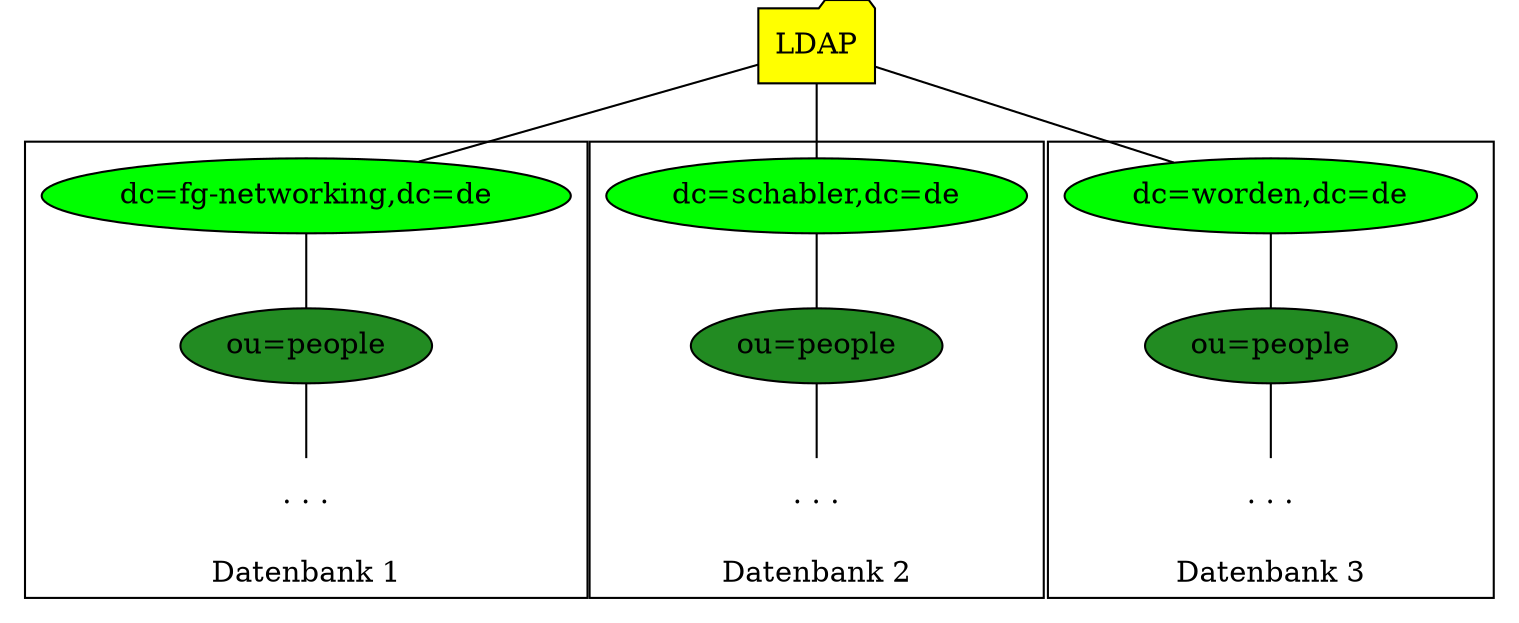 graph G {
  compbound=true;
  subgraph cluster_fgn{
  fgn [label="dc=fg-networking,dc=de", style="filled", fillcolor="green", width=2.75];
  people1 [label="ou=people", style="filled", fillcolor="forestgreen"];
  fgnpe [label=". . .", shape="plaintext"];
  label="Datenbank 1";
  labelloc=b;
}
  subgraph cluster_schabler{
  schabler [label="dc=schabler,dc=de", style="filled", fillcolor="green", width=2.75];
  people2 [label="ou=people", style="filled", fillcolor="forestgreen"];
  schabpe [label=". . .", shape="plaintext"];
  label="Datenbank 2";
  labelloc=b;
}
  subgraph cluster_worden{
  worden [label="dc=worden,dc=de", style="filled", fillcolor="green", width=2.75];
  people3 [label="ou=people", style="filled", fillcolor="forestgreen"];
  wordpe [label=". . .", shape="plaintext"];
  label="Datenbank 3";
  labelloc=b;
}
  root [label="LDAP", shape=folder, style="filled", fillcolor="yellow"];
  root -- fgn;
  root -- schabler;
  root -- worden;
  fgn -- people1 -- fgnpe;
  schabler -- people2 -- schabpe;
  worden -- people3 -- wordpe;
  margin=0;
  }
